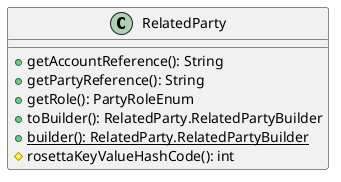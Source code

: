 @startuml

    class RelatedParty [[RelatedParty.html]] {
        +getAccountReference(): String
        +getPartyReference(): String
        +getRole(): PartyRoleEnum
        +toBuilder(): RelatedParty.RelatedPartyBuilder
        {static} +builder(): RelatedParty.RelatedPartyBuilder
        #rosettaKeyValueHashCode(): int
    }

@enduml
